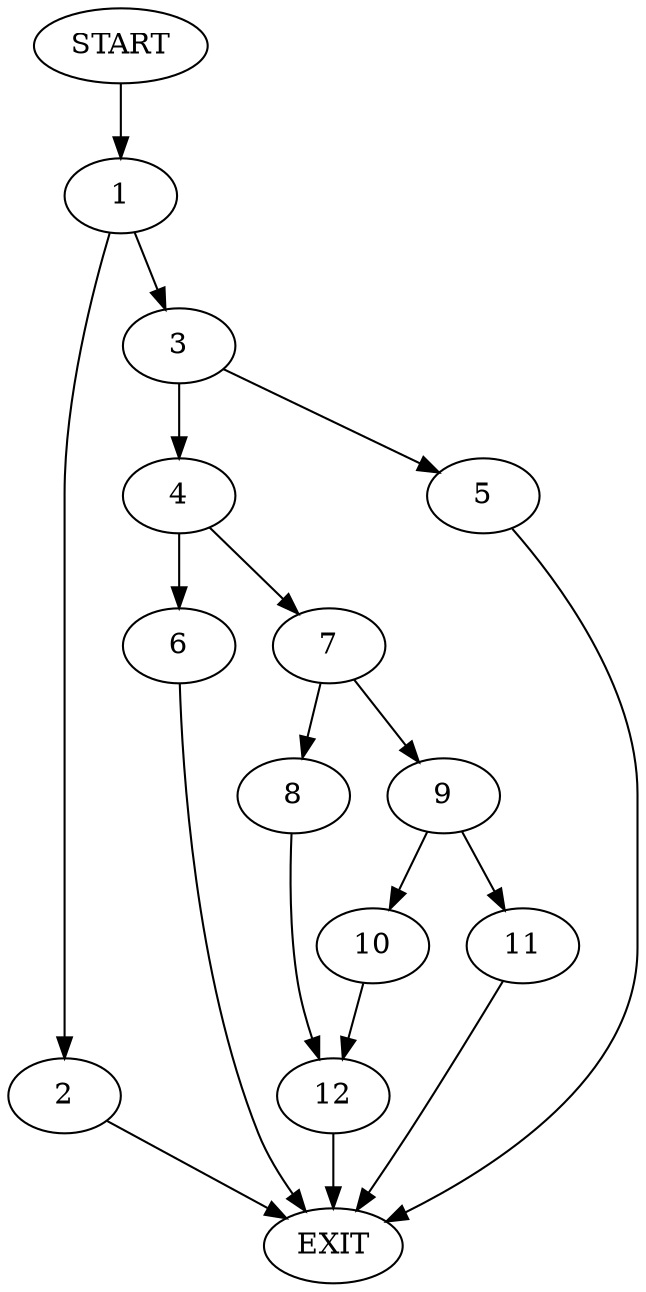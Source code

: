 digraph {
0 [label="START"]
13 [label="EXIT"]
0 -> 1
1 -> 2
1 -> 3
2 -> 13
3 -> 4
3 -> 5
5 -> 13
4 -> 6
4 -> 7
7 -> 8
7 -> 9
6 -> 13
9 -> 10
9 -> 11
8 -> 12
12 -> 13
11 -> 13
10 -> 12
}
